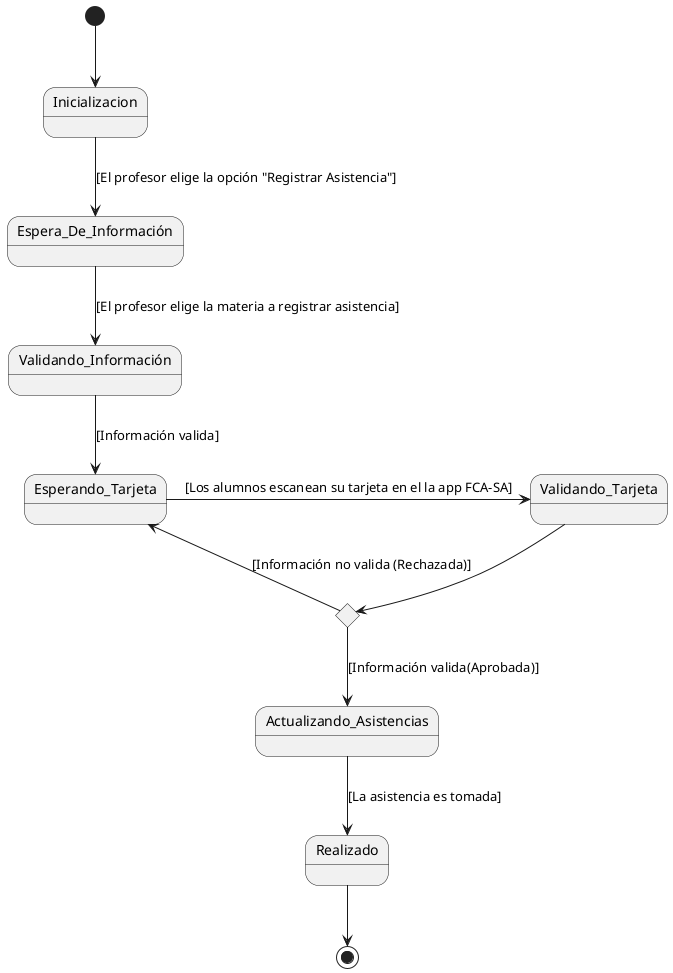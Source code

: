 @startuml DE_001

state c1 <<choice>>

[*] -down-> Inicializacion

Inicializacion -down-> Espera_De_Información : [El profesor elige la opción "Registrar Asistencia"] 


Espera_De_Información -down-> Validando_Información : [El profesor elige la materia a registrar asistencia] 

Validando_Información -down-> Esperando_Tarjeta : [Información valida] 

Esperando_Tarjeta -> Validando_Tarjeta : [Los alumnos escanean su tarjeta en el la app FCA-SA] 

Validando_Tarjeta -down-> c1 

c1 -> Esperando_Tarjeta : [Información no valida (Rechazada)]

c1 -down-> Actualizando_Asistencias : [Información valida(Aprobada)] 

Actualizando_Asistencias -down-> Realizado : [La asistencia es tomada] 

Realizado -down-> [*] 

@enduml